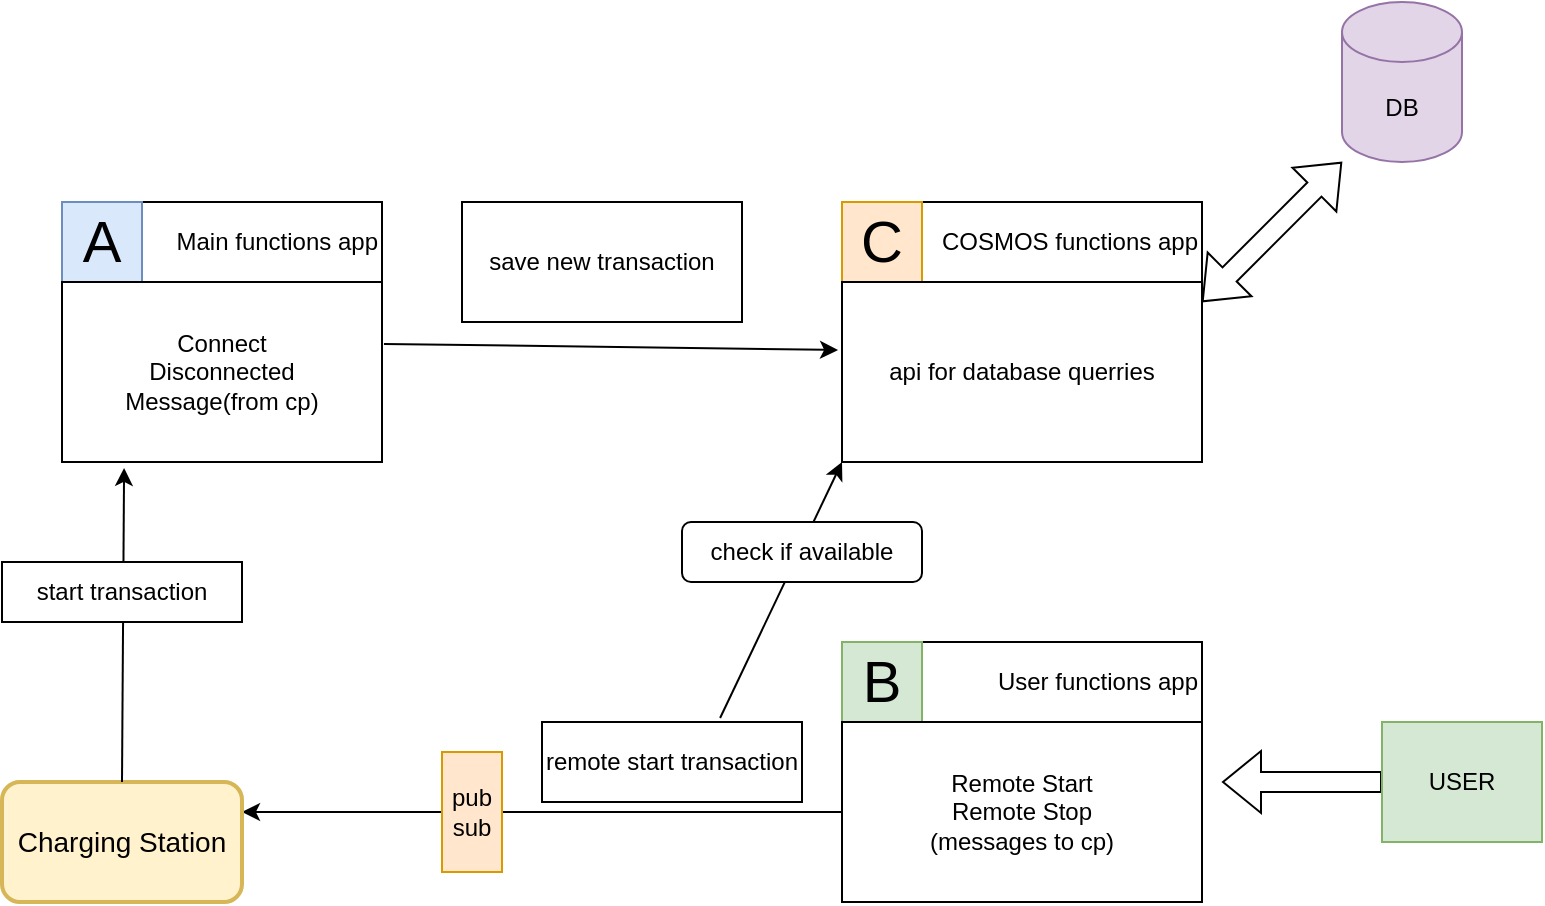 <mxfile version="22.1.16" type="github">
  <diagram name="Page-1" id="cARtvkOVPwYc7D1P7XL3">
    <mxGraphModel dx="1068" dy="782" grid="1" gridSize="10" guides="1" tooltips="1" connect="1" arrows="1" fold="1" page="1" pageScale="1" pageWidth="850" pageHeight="1100" math="0" shadow="0">
      <root>
        <mxCell id="0" />
        <mxCell id="1" parent="0" />
        <mxCell id="XNC-20Obqiw8UY84pBG5-1" value="&lt;div&gt;Main functions app&lt;br&gt;&lt;/div&gt;" style="rounded=0;whiteSpace=wrap;html=1;align=right;" vertex="1" parent="1">
          <mxGeometry x="50" y="310" width="160" height="40" as="geometry" />
        </mxCell>
        <mxCell id="XNC-20Obqiw8UY84pBG5-2" value="&lt;font style=&quot;font-size: 29px;&quot;&gt;A&lt;/font&gt;" style="rounded=0;whiteSpace=wrap;html=1;fillColor=#dae8fc;strokeColor=#6c8ebf;" vertex="1" parent="1">
          <mxGeometry x="50" y="310" width="40" height="40" as="geometry" />
        </mxCell>
        <mxCell id="XNC-20Obqiw8UY84pBG5-3" value="Connect&lt;br&gt;Disconnected&lt;br&gt;Message(from cp)" style="rounded=0;whiteSpace=wrap;html=1;" vertex="1" parent="1">
          <mxGeometry x="50" y="350" width="160" height="90" as="geometry" />
        </mxCell>
        <mxCell id="XNC-20Obqiw8UY84pBG5-12" value="&lt;div&gt;User functions app&lt;br&gt;&lt;/div&gt;" style="rounded=0;whiteSpace=wrap;html=1;align=right;" vertex="1" parent="1">
          <mxGeometry x="440" y="530" width="180" height="40" as="geometry" />
        </mxCell>
        <mxCell id="XNC-20Obqiw8UY84pBG5-13" value="&lt;font style=&quot;font-size: 29px;&quot;&gt;B&lt;/font&gt;" style="rounded=0;whiteSpace=wrap;html=1;fillColor=#d5e8d4;strokeColor=#82b366;" vertex="1" parent="1">
          <mxGeometry x="440" y="530" width="40" height="40" as="geometry" />
        </mxCell>
        <mxCell id="XNC-20Obqiw8UY84pBG5-21" style="edgeStyle=orthogonalEdgeStyle;rounded=0;orthogonalLoop=1;jettySize=auto;html=1;entryX=1;entryY=0.25;entryDx=0;entryDy=0;" edge="1" parent="1" source="XNC-20Obqiw8UY84pBG5-14" target="XNC-20Obqiw8UY84pBG5-19">
          <mxGeometry relative="1" as="geometry">
            <mxPoint x="260" y="615" as="targetPoint" />
          </mxGeometry>
        </mxCell>
        <mxCell id="XNC-20Obqiw8UY84pBG5-14" value="Remote Start &lt;br&gt;Remote Stop&lt;br&gt;(messages to cp)" style="rounded=0;whiteSpace=wrap;html=1;" vertex="1" parent="1">
          <mxGeometry x="440" y="570" width="180" height="90" as="geometry" />
        </mxCell>
        <mxCell id="XNC-20Obqiw8UY84pBG5-15" value="&lt;div&gt;COSMOS functions app&lt;br&gt;&lt;/div&gt;" style="rounded=0;whiteSpace=wrap;html=1;align=right;" vertex="1" parent="1">
          <mxGeometry x="440" y="310" width="180" height="40" as="geometry" />
        </mxCell>
        <mxCell id="XNC-20Obqiw8UY84pBG5-16" value="&lt;font style=&quot;font-size: 29px;&quot;&gt;C&lt;/font&gt;" style="rounded=0;whiteSpace=wrap;html=1;fillColor=#ffe6cc;strokeColor=#d79b00;" vertex="1" parent="1">
          <mxGeometry x="440" y="310" width="40" height="40" as="geometry" />
        </mxCell>
        <mxCell id="XNC-20Obqiw8UY84pBG5-17" value="api for database querries" style="rounded=0;whiteSpace=wrap;html=1;" vertex="1" parent="1">
          <mxGeometry x="440" y="350" width="180" height="90" as="geometry" />
        </mxCell>
        <mxCell id="XNC-20Obqiw8UY84pBG5-19" value="Charging Station&lt;br style=&quot;font-size: 14px;&quot;&gt;" style="rounded=1;whiteSpace=wrap;html=1;strokeWidth=2;fontSize=14;fillColor=#fff2cc;strokeColor=#d6b656;" vertex="1" parent="1">
          <mxGeometry x="20" y="600" width="120" height="60" as="geometry" />
        </mxCell>
        <mxCell id="XNC-20Obqiw8UY84pBG5-23" value="remote start transaction" style="rounded=0;whiteSpace=wrap;html=1;" vertex="1" parent="1">
          <mxGeometry x="290" y="570" width="130" height="40" as="geometry" />
        </mxCell>
        <mxCell id="XNC-20Obqiw8UY84pBG5-24" value="" style="endArrow=classic;html=1;rounded=0;entryX=0;entryY=1;entryDx=0;entryDy=0;exitX=0.685;exitY=-0.05;exitDx=0;exitDy=0;exitPerimeter=0;" edge="1" parent="1" source="XNC-20Obqiw8UY84pBG5-23" target="XNC-20Obqiw8UY84pBG5-17">
          <mxGeometry width="50" height="50" relative="1" as="geometry">
            <mxPoint x="260" y="560" as="sourcePoint" />
            <mxPoint x="450" y="460" as="targetPoint" />
          </mxGeometry>
        </mxCell>
        <mxCell id="XNC-20Obqiw8UY84pBG5-25" value="check if available" style="rounded=1;whiteSpace=wrap;html=1;" vertex="1" parent="1">
          <mxGeometry x="360" y="470" width="120" height="30" as="geometry" />
        </mxCell>
        <mxCell id="XNC-20Obqiw8UY84pBG5-26" value="" style="endArrow=classic;html=1;rounded=0;exitX=0.5;exitY=0;exitDx=0;exitDy=0;entryX=0.194;entryY=1.033;entryDx=0;entryDy=0;entryPerimeter=0;" edge="1" parent="1" source="XNC-20Obqiw8UY84pBG5-19" target="XNC-20Obqiw8UY84pBG5-3">
          <mxGeometry width="50" height="50" relative="1" as="geometry">
            <mxPoint x="400" y="510" as="sourcePoint" />
            <mxPoint x="450" y="460" as="targetPoint" />
          </mxGeometry>
        </mxCell>
        <mxCell id="XNC-20Obqiw8UY84pBG5-27" value="start transaction" style="rounded=0;whiteSpace=wrap;html=1;" vertex="1" parent="1">
          <mxGeometry x="20" y="490" width="120" height="30" as="geometry" />
        </mxCell>
        <mxCell id="XNC-20Obqiw8UY84pBG5-28" value="" style="endArrow=classic;html=1;rounded=0;exitX=1.006;exitY=0.344;exitDx=0;exitDy=0;exitPerimeter=0;entryX=-0.011;entryY=0.378;entryDx=0;entryDy=0;entryPerimeter=0;" edge="1" parent="1" source="XNC-20Obqiw8UY84pBG5-3" target="XNC-20Obqiw8UY84pBG5-17">
          <mxGeometry width="50" height="50" relative="1" as="geometry">
            <mxPoint x="400" y="510" as="sourcePoint" />
            <mxPoint x="450" y="460" as="targetPoint" />
          </mxGeometry>
        </mxCell>
        <mxCell id="XNC-20Obqiw8UY84pBG5-29" value="save new transaction" style="rounded=0;whiteSpace=wrap;html=1;" vertex="1" parent="1">
          <mxGeometry x="250" y="310" width="140" height="60" as="geometry" />
        </mxCell>
        <mxCell id="XNC-20Obqiw8UY84pBG5-30" value="DB" style="shape=cylinder3;whiteSpace=wrap;html=1;boundedLbl=1;backgroundOutline=1;size=15;fillColor=#e1d5e7;strokeColor=#9673a6;" vertex="1" parent="1">
          <mxGeometry x="690" y="210" width="60" height="80" as="geometry" />
        </mxCell>
        <mxCell id="XNC-20Obqiw8UY84pBG5-32" value="" style="shape=flexArrow;endArrow=classic;startArrow=classic;html=1;rounded=0;" edge="1" parent="1">
          <mxGeometry width="100" height="100" relative="1" as="geometry">
            <mxPoint x="620" y="360" as="sourcePoint" />
            <mxPoint x="690" y="290" as="targetPoint" />
          </mxGeometry>
        </mxCell>
        <mxCell id="XNC-20Obqiw8UY84pBG5-35" value="" style="shape=flexArrow;endArrow=classic;html=1;rounded=0;" edge="1" parent="1" source="XNC-20Obqiw8UY84pBG5-33">
          <mxGeometry width="50" height="50" relative="1" as="geometry">
            <mxPoint x="780" y="600" as="sourcePoint" />
            <mxPoint x="630" y="600" as="targetPoint" />
          </mxGeometry>
        </mxCell>
        <mxCell id="XNC-20Obqiw8UY84pBG5-36" value="" style="shape=flexArrow;endArrow=classic;html=1;rounded=0;" edge="1" parent="1" target="XNC-20Obqiw8UY84pBG5-33">
          <mxGeometry width="50" height="50" relative="1" as="geometry">
            <mxPoint x="780" y="600" as="sourcePoint" />
            <mxPoint x="630" y="600" as="targetPoint" />
          </mxGeometry>
        </mxCell>
        <mxCell id="XNC-20Obqiw8UY84pBG5-33" value="USER" style="rounded=0;whiteSpace=wrap;html=1;fillColor=#d5e8d4;strokeColor=#82b366;" vertex="1" parent="1">
          <mxGeometry x="710" y="570" width="80" height="60" as="geometry" />
        </mxCell>
        <mxCell id="XNC-20Obqiw8UY84pBG5-37" value="pub&lt;br&gt;sub" style="rounded=0;whiteSpace=wrap;html=1;fillColor=#ffe6cc;strokeColor=#d79b00;" vertex="1" parent="1">
          <mxGeometry x="240" y="585" width="30" height="60" as="geometry" />
        </mxCell>
      </root>
    </mxGraphModel>
  </diagram>
</mxfile>
